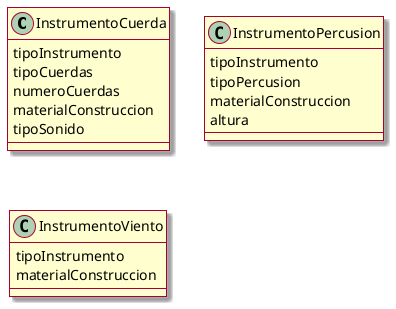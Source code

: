 @startuml
top to bottom direction
skin rose

class InstrumentoCuerda {
tipoInstrumento
tipoCuerdas
numeroCuerdas
materialConstruccion
tipoSonido
}

class InstrumentoPercusion {
tipoInstrumento
tipoPercusion
materialConstruccion
altura
}

class InstrumentoViento {
tipoInstrumento
materialConstruccion
}
@enduml